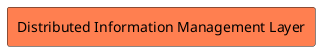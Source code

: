@startuml

left to right direction


rectangle "Distributed Information Management Layer" #coral {
}

@enduml
